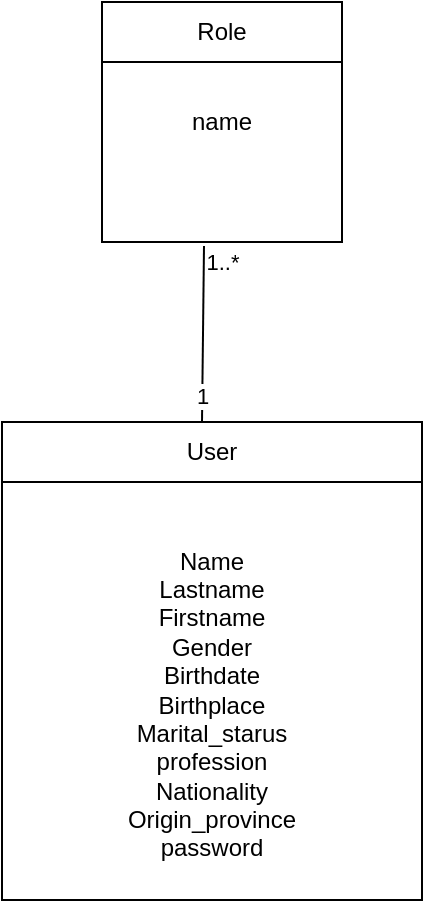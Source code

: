 <mxfile>
    <diagram id="1Tgc0WAK-sqbQ3idx1S3" name="Page-1">
        <mxGraphModel dx="370" dy="1376" grid="1" gridSize="10" guides="1" tooltips="1" connect="1" arrows="1" fold="1" page="1" pageScale="1" pageWidth="850" pageHeight="1100" math="0" shadow="0">
            <root>
                <mxCell id="0"/>
                <mxCell id="1" parent="0"/>
                <mxCell id="5" value="&lt;br&gt;&lt;br&gt;&lt;br&gt;Name&lt;br&gt;Lastname&lt;br&gt;Firstname&lt;br&gt;Gender&lt;br&gt;Birthdate&lt;br&gt;Birthplace&lt;br&gt;Marital_starus&lt;br&gt;profession&lt;br&gt;Nationality&lt;br&gt;Origin_province&lt;br&gt;password&lt;br&gt;&lt;br&gt;&lt;br&gt;" style="whiteSpace=wrap;html=1;aspect=fixed;" parent="1" vertex="1">
                    <mxGeometry x="160" y="59" width="210" height="210" as="geometry"/>
                </mxCell>
                <mxCell id="4" value="User" style="rounded=0;whiteSpace=wrap;html=1;" parent="1" vertex="1">
                    <mxGeometry x="160" y="30" width="210" height="30" as="geometry"/>
                </mxCell>
                <mxCell id="10" value="" style="group" parent="1" vertex="1" connectable="0">
                    <mxGeometry x="210" y="-180" width="120" height="150" as="geometry"/>
                </mxCell>
                <mxCell id="7" value="name" style="whiteSpace=wrap;html=1;aspect=fixed;" parent="10" vertex="1">
                    <mxGeometry width="120" height="120" as="geometry"/>
                </mxCell>
                <mxCell id="8" value="Role" style="rounded=0;whiteSpace=wrap;html=1;" parent="10" vertex="1">
                    <mxGeometry width="120" height="30" as="geometry"/>
                </mxCell>
                <mxCell id="13" value="" style="endArrow=none;html=1;entryX=0.425;entryY=1.017;entryDx=0;entryDy=0;entryPerimeter=0;" edge="1" parent="1" target="7">
                    <mxGeometry width="50" height="50" relative="1" as="geometry">
                        <mxPoint x="260" y="30" as="sourcePoint"/>
                        <mxPoint x="310" y="-20" as="targetPoint"/>
                    </mxGeometry>
                </mxCell>
                <mxCell id="14" value="1..*" style="edgeLabel;html=1;align=center;verticalAlign=middle;resizable=0;points=[];" vertex="1" connectable="0" parent="13">
                    <mxGeometry x="0.569" relative="1" as="geometry">
                        <mxPoint x="9" y="-11" as="offset"/>
                    </mxGeometry>
                </mxCell>
                <mxCell id="15" value="1" style="edgeLabel;html=1;align=center;verticalAlign=middle;resizable=0;points=[];" vertex="1" connectable="0" parent="13">
                    <mxGeometry x="-0.704" relative="1" as="geometry">
                        <mxPoint as="offset"/>
                    </mxGeometry>
                </mxCell>
            </root>
        </mxGraphModel>
    </diagram>
</mxfile>
